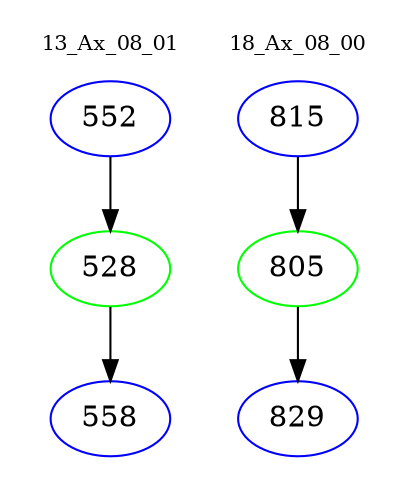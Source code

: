 digraph{
subgraph cluster_0 {
color = white
label = "13_Ax_08_01";
fontsize=10;
T0_552 [label="552", color="blue"]
T0_552 -> T0_528 [color="black"]
T0_528 [label="528", color="green"]
T0_528 -> T0_558 [color="black"]
T0_558 [label="558", color="blue"]
}
subgraph cluster_1 {
color = white
label = "18_Ax_08_00";
fontsize=10;
T1_815 [label="815", color="blue"]
T1_815 -> T1_805 [color="black"]
T1_805 [label="805", color="green"]
T1_805 -> T1_829 [color="black"]
T1_829 [label="829", color="blue"]
}
}
